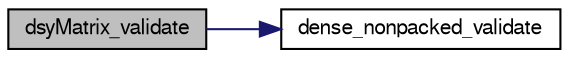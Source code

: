 digraph G
{
  edge [fontname="FreeSans",fontsize=10,labelfontname="FreeSans",labelfontsize=10];
  node [fontname="FreeSans",fontsize=10,shape=record];
  rankdir=LR;
  Node1 [label="dsyMatrix_validate",height=0.2,width=0.4,color="black", fillcolor="grey75", style="filled" fontcolor="black"];
  Node1 -> Node2 [color="midnightblue",fontsize=10,style="solid",fontname="FreeSans"];
  Node2 [label="dense_nonpacked_validate",height=0.2,width=0.4,color="black", fillcolor="white", style="filled",URL="$Mutils_8c.html#ad83cbeb5f6e21d7c47da6dd66401cec"];
}
